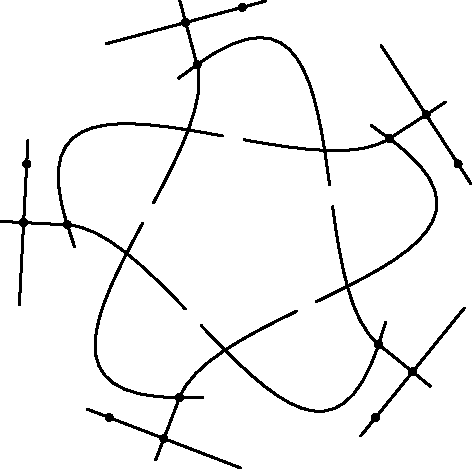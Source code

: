 size(0,0);

defaultpen(linewidth(1bp));
real u=4cm;
pair A, B, C, D, E;
path p, q, r;

A = u*up;
p = interp(A, rotate(30)*A, -.2) -- interp(A, rotate(30)*A,1.2);
for(int i=0; i<=5; ++i)
  draw(rotate(72i)*p);

B = midpoint(A--rotate(30)*A );
C = .8*B;

p = B --- C .. (rotate(2*72)*C){right};
// On allonge le chemin p
p = (point(p,0) - 4mm*dir(p,0.001))
  --
  point(p,0)
  & p &
  point(p,2)
  --
  (point(p,2) + 4mm*dir(p,2));

E = intersectionpoint(p, rotate(30)*p);
q = firstcut(p,shift(E)*scale(2mm)*unitcircle).before;
r = lastcut(p,shift(E)*scale(2mm)*unitcircle).after;

for(int i=0; i<=4; ++i)
  {
    draw(rotate(72i)*q);
    draw( rotate(72i)*r);
    draw(rotate(72i)*A,linewidth(4bp));
    draw(rotate(72i)*B,linewidth(4bp));
    draw(rotate(72i)*C,linewidth(4bp));
  }